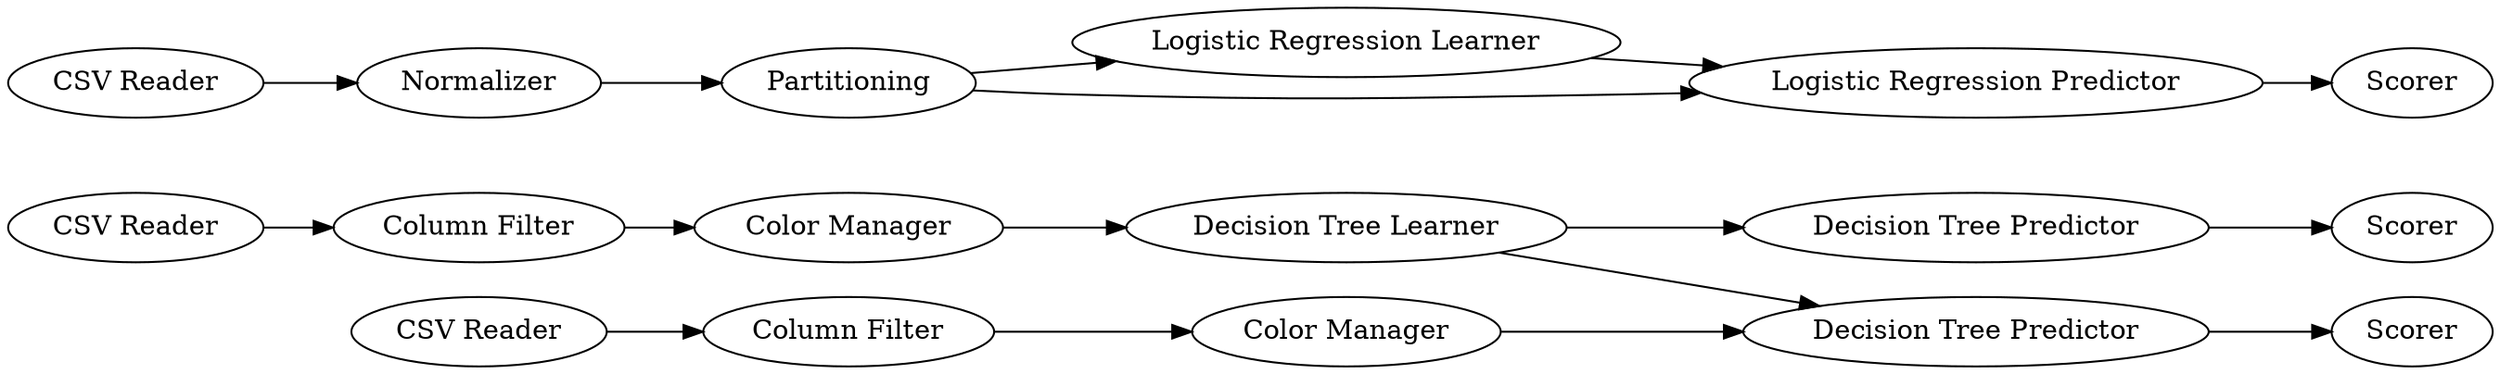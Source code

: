 digraph {
	1 [label="CSV Reader"]
	2 [label="Column Filter"]
	3 [label="Color Manager"]
	5 [label="Decision Tree Learner"]
	6 [label="Decision Tree Predictor"]
	7 [label=Scorer]
	8 [label="CSV Reader"]
	9 [label="Column Filter"]
	10 [label="Color Manager"]
	11 [label="Decision Tree Predictor"]
	12 [label=Scorer]
	13 [label="CSV Reader"]
	15 [label=Normalizer]
	18 [label=Partitioning]
	19 [label="Logistic Regression Learner"]
	20 [label="Logistic Regression Predictor"]
	21 [label=Scorer]
	1 -> 2
	2 -> 3
	3 -> 5
	5 -> 6
	5 -> 11
	6 -> 7
	8 -> 9
	9 -> 10
	10 -> 11
	11 -> 12
	13 -> 15
	15 -> 18
	18 -> 19
	18 -> 20
	19 -> 20
	20 -> 21
	rankdir=LR
}
